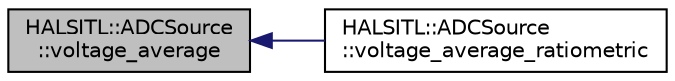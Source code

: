 digraph "HALSITL::ADCSource::voltage_average"
{
 // INTERACTIVE_SVG=YES
  edge [fontname="Helvetica",fontsize="10",labelfontname="Helvetica",labelfontsize="10"];
  node [fontname="Helvetica",fontsize="10",shape=record];
  rankdir="LR";
  Node1 [label="HALSITL::ADCSource\l::voltage_average",height=0.2,width=0.4,color="black", fillcolor="grey75", style="filled", fontcolor="black"];
  Node1 -> Node2 [dir="back",color="midnightblue",fontsize="10",style="solid",fontname="Helvetica"];
  Node2 [label="HALSITL::ADCSource\l::voltage_average_ratiometric",height=0.2,width=0.4,color="black", fillcolor="white", style="filled",URL="$classHALSITL_1_1ADCSource.html#ac88a9c954c9196cc1fc1200f54cc3869"];
}
